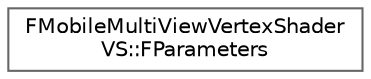 digraph "Graphical Class Hierarchy"
{
 // INTERACTIVE_SVG=YES
 // LATEX_PDF_SIZE
  bgcolor="transparent";
  edge [fontname=Helvetica,fontsize=10,labelfontname=Helvetica,labelfontsize=10];
  node [fontname=Helvetica,fontsize=10,shape=box,height=0.2,width=0.4];
  rankdir="LR";
  Node0 [id="Node000000",label="FMobileMultiViewVertexShader\lVS::FParameters",height=0.2,width=0.4,color="grey40", fillcolor="white", style="filled",URL="$d6/df5/classFMobileMultiViewVertexShaderVS_1_1FParameters.html",tooltip=" "];
}
